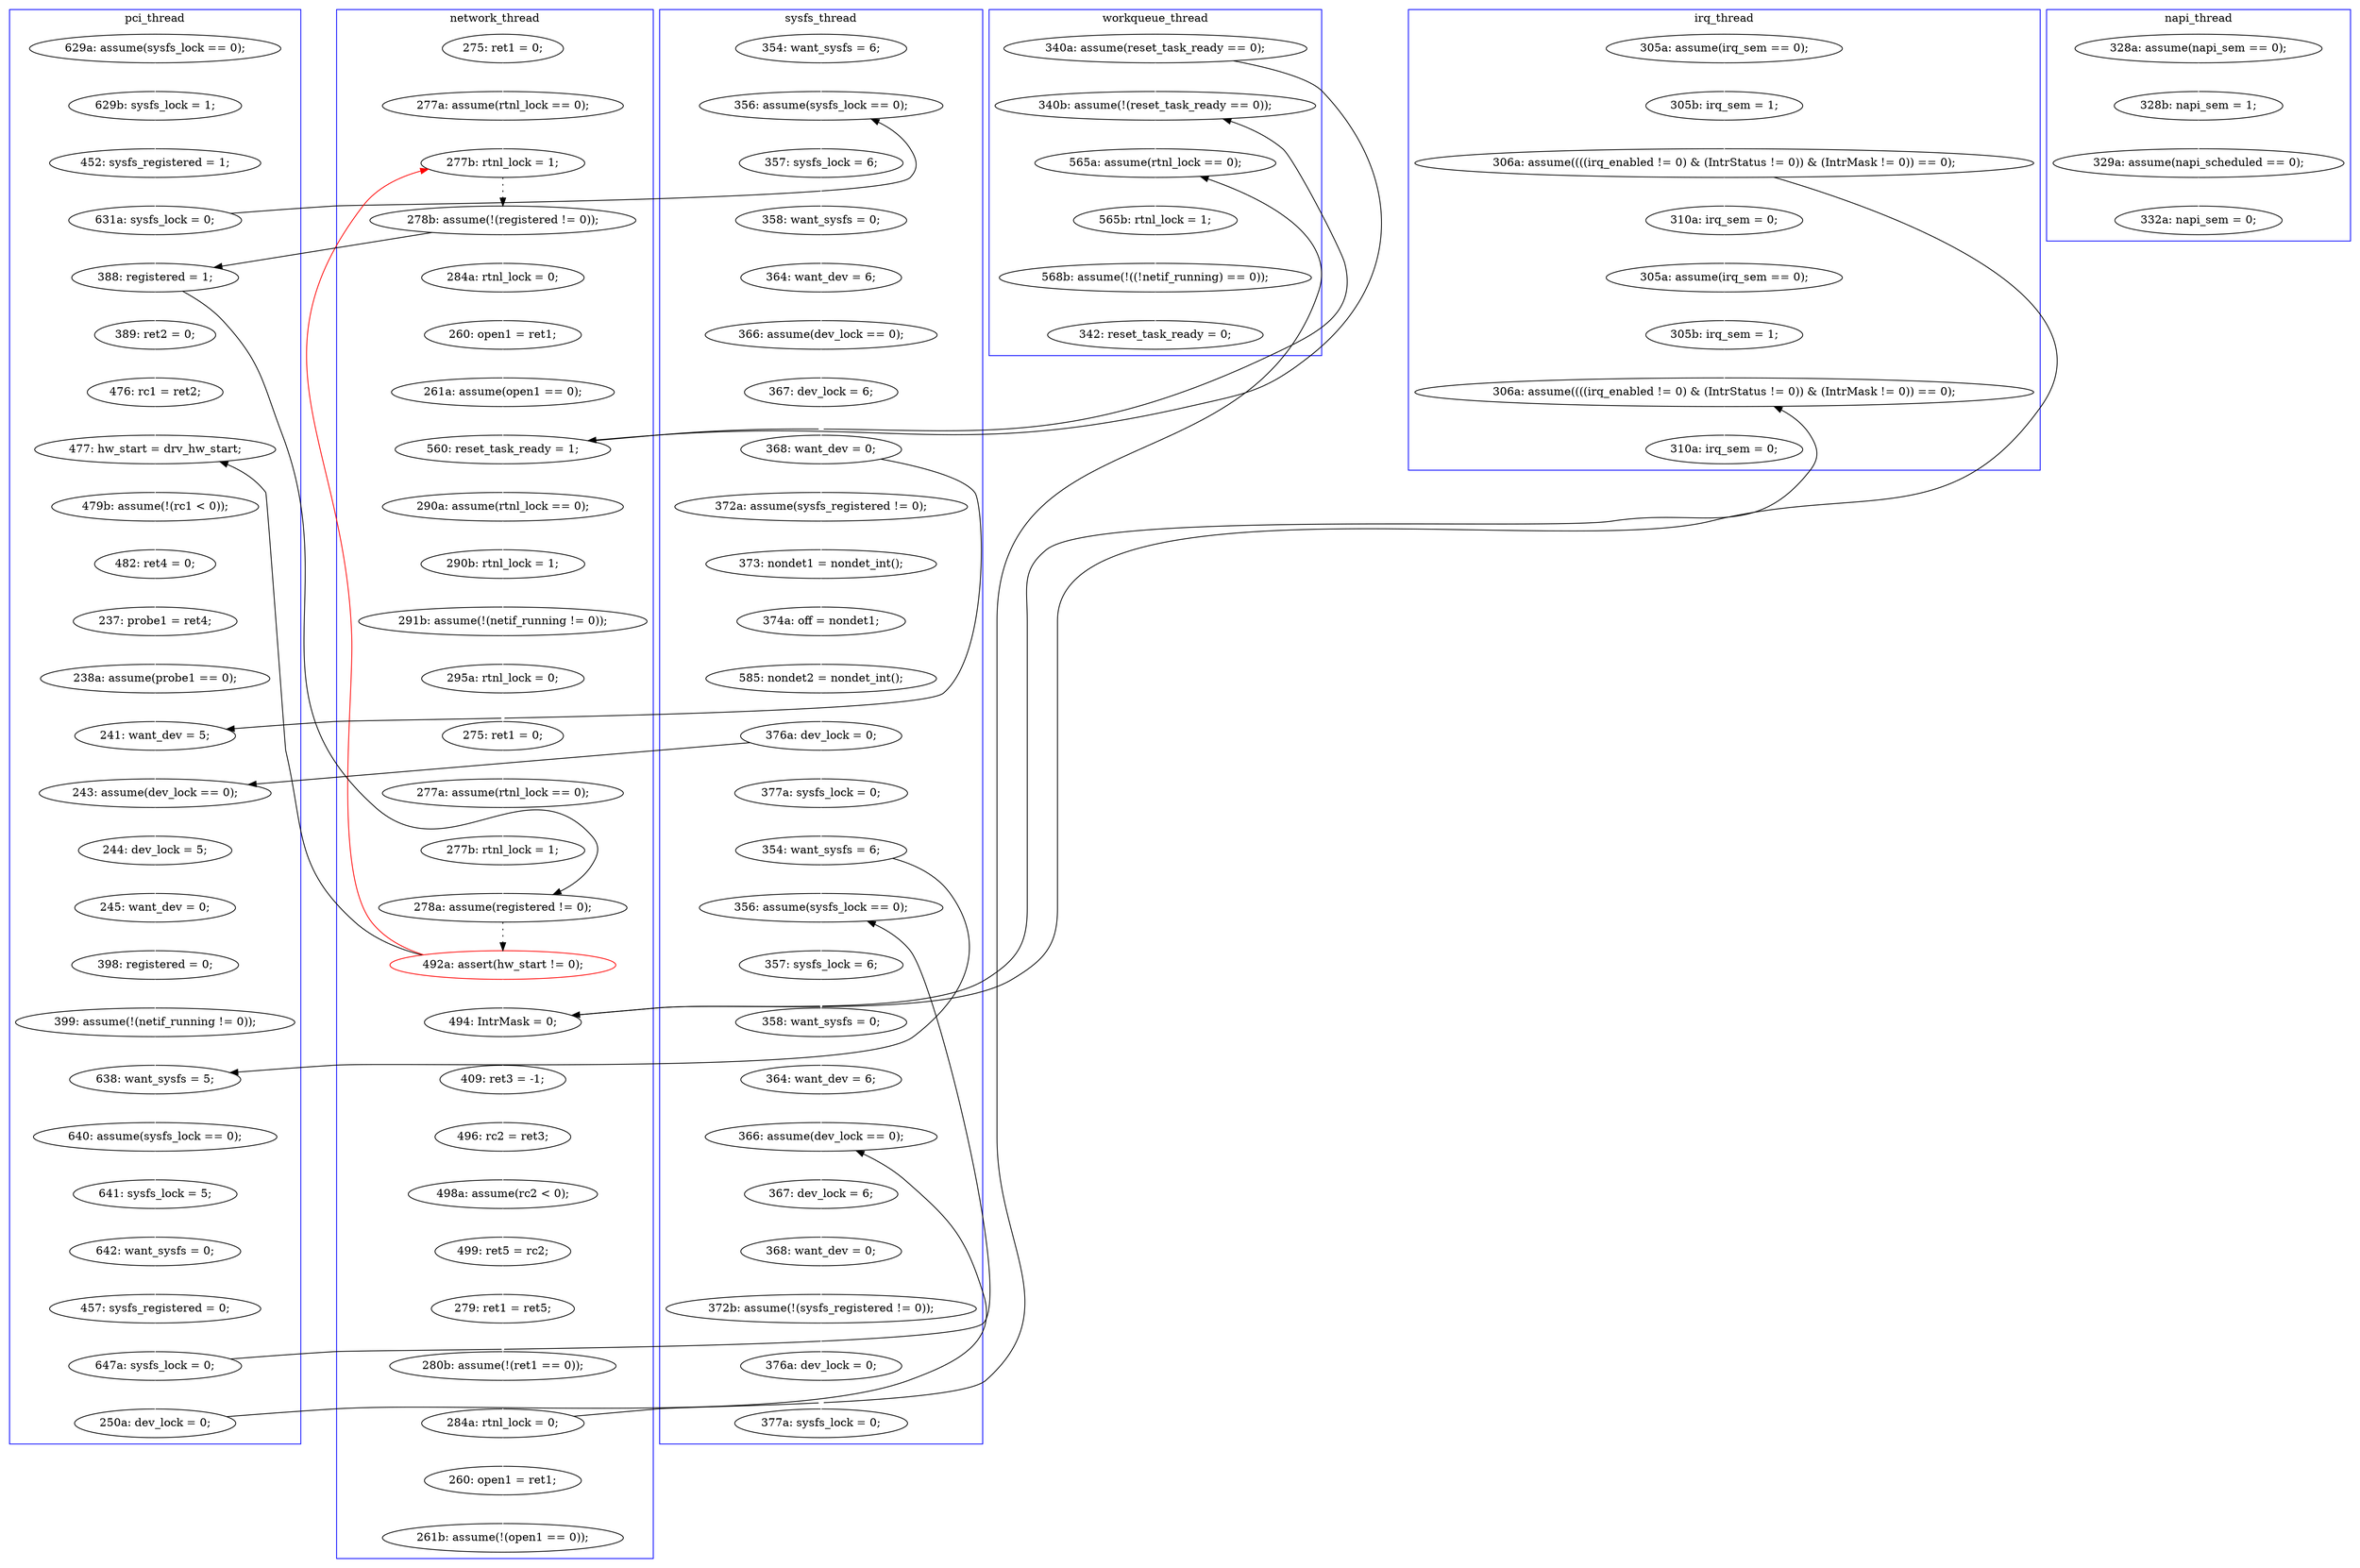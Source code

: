 digraph Counterexample {
	204 -> 205 [color = white, style = solid]
	163 -> 221 [color = white, style = solid]
	82 -> 83 [color = black, style = solid, constraint = false]
	108 -> 109 [color = white, style = solid]
	49 -> 52 [color = white, style = solid]
	211 -> 213 [color = white, style = solid]
	66 -> 71 [color = white, style = solid]
	193 -> 194 [color = white, style = solid]
	162 -> 217 [color = white, style = solid]
	188 -> 190 [color = white, style = solid]
	156 -> 168 [color = white, style = solid]
	103 -> 108 [color = black, style = dotted]
	95 -> 98 [color = white, style = solid]
	60 -> 65 [color = white, style = solid]
	127 -> 135 [color = white, style = solid]
	42 -> 208 [color = white, style = solid]
	133 -> 134 [color = white, style = solid]
	128 -> 131 [color = white, style = solid]
	120 -> 121 [color = white, style = solid]
	164 -> 168 [color = black, style = solid, constraint = false]
	154 -> 156 [color = white, style = solid]
	135 -> 140 [color = black, style = solid, constraint = false]
	138 -> 143 [color = white, style = solid]
	159 -> 160 [color = white, style = solid]
	108 -> 32 [color = red, style = solid, constraint = false]
	54 -> 130 [color = white, style = solid]
	85 -> 88 [color = white, style = solid]
	192 -> 193 [color = white, style = solid]
	99 -> 103 [color = white, style = solid]
	42 -> 109 [color = black, style = solid, constraint = false]
	160 -> 162 [color = white, style = solid]
	150 -> 164 [color = white, style = solid]
	32 -> 35 [color = black, style = dotted]
	114 -> 115 [color = white, style = solid]
	70 -> 77 [color = white, style = solid]
	88 -> 120 [color = white, style = solid]
	130 -> 140 [color = white, style = solid]
	185 -> 188 [color = white, style = solid]
	108 -> 131 [color = black, style = solid, constraint = false]
	109 -> 213 [color = black, style = solid, constraint = false]
	213 -> 237 [color = white, style = solid]
	35 -> 96 [color = black, style = solid, constraint = false]
	83 -> 84 [color = white, style = solid]
	205 -> 216 [color = white, style = solid]
	143 -> 150 [color = white, style = solid]
	65 -> 66 [color = white, style = solid]
	98 -> 99 [color = white, style = solid]
	82 -> 96 [color = white, style = solid]
	35 -> 45 [color = white, style = solid]
	40 -> 42 [color = white, style = solid]
	96 -> 97 [color = white, style = solid]
	151 -> 154 [color = white, style = solid]
	170 -> 177 [color = white, style = solid]
	167 -> 191 [color = white, style = solid]
	141 -> 163 [color = white, style = solid]
	118 -> 119 [color = white, style = solid]
	115 -> 118 [color = white, style = solid]
	122 -> 156 [color = black, style = solid, constraint = false]
	191 -> 192 [color = white, style = solid]
	169 -> 170 [color = white, style = solid]
	74 -> 83 [color = white, style = solid]
	137 -> 138 [color = white, style = solid]
	122 -> 137 [color = white, style = solid]
	52 -> 60 [color = white, style = solid]
	31 -> 32 [color = white, style = solid]
	177 -> 178 [color = white, style = solid]
	145 -> 148 [color = white, style = solid]
	131 -> 133 [color = white, style = solid]
	216 -> 227 [color = white, style = solid]
	84 -> 85 [color = white, style = solid]
	109 -> 114 [color = white, style = solid]
	178 -> 182 [color = white, style = solid]
	194 -> 203 [color = white, style = solid]
	184 -> 185 [color = white, style = solid]
	164 -> 165 [color = white, style = solid]
	45 -> 49 [color = white, style = solid]
	190 -> 191 [color = black, style = solid, constraint = false]
	182 -> 183 [color = white, style = solid]
	134 -> 151 [color = white, style = solid]
	54 -> 60 [color = black, style = solid, constraint = false]
	135 -> 145 [color = white, style = solid]
	202 -> 203 [color = black, style = solid, constraint = false]
	121 -> 122 [color = white, style = solid]
	167 -> 182 [color = black, style = solid, constraint = false]
	140 -> 141 [color = white, style = solid]
	208 -> 210 [color = white, style = solid]
	97 -> 128 [color = white, style = solid]
	77 -> 82 [color = white, style = solid]
	71 -> 78 [color = white, style = solid]
	96 -> 103 [color = black, style = solid, constraint = false]
	168 -> 169 [color = white, style = solid]
	27 -> 31 [color = white, style = solid]
	39 -> 40 [color = white, style = solid]
	78 -> 95 [color = white, style = solid]
	183 -> 184 [color = white, style = solid]
	165 -> 167 [color = white, style = solid]
	124 -> 127 [color = white, style = solid]
	69 -> 70 [color = white, style = solid]
	227 -> 228 [color = white, style = solid]
	210 -> 211 [color = white, style = solid]
	60 -> 130 [color = black, style = solid, constraint = false]
	190 -> 202 [color = white, style = solid]
	119 -> 124 [color = white, style = solid]
	203 -> 204 [color = white, style = solid]
	subgraph cluster4 {
		label = napi_thread
		color = blue
		159  [label = "328a: assume(napi_sem == 0);"]
		160  [label = "328b: napi_sem = 1;"]
		162  [label = "329a: assume(napi_scheduled == 0);"]
		217  [label = "332a: napi_sem = 0;"]
	}
	subgraph cluster5 {
		label = workqueue_thread
		color = blue
		130  [label = "340b: assume(!(reset_task_ready == 0));"]
		140  [label = "565a: assume(rtnl_lock == 0);"]
		54  [label = "340a: assume(reset_task_ready == 0);"]
		141  [label = "565b: rtnl_lock = 1;"]
		163  [label = "568b: assume(!((!netif_running) == 0));"]
		221  [label = "342: reset_task_ready = 0;"]
	}
	subgraph cluster3 {
		label = irq_thread
		color = blue
		213  [label = "306a: assume((((irq_enabled != 0) & (IntrStatus != 0)) & (IntrMask != 0)) == 0);"]
		40  [label = "305b: irq_sem = 1;"]
		208  [label = "310a: irq_sem = 0;"]
		237  [label = "310a: irq_sem = 0;"]
		39  [label = "305a: assume(irq_sem == 0);"]
		211  [label = "305b: irq_sem = 1;"]
		42  [label = "306a: assume((((irq_enabled != 0) & (IntrStatus != 0)) & (IntrMask != 0)) == 0);"]
		210  [label = "305a: assume(irq_sem == 0);"]
	}
	subgraph cluster2 {
		label = network_thread
		color = blue
		109  [label = "494: IntrMask = 0;"]
		78  [label = "295a: rtnl_lock = 0;"]
		127  [label = "280b: assume(!(ret1 == 0));"]
		115  [label = "496: rc2 = ret3;"]
		148  [label = "261b: assume(!(open1 == 0));"]
		118  [label = "498a: assume(rc2 < 0);"]
		124  [label = "279: ret1 = ret5;"]
		135  [label = "284a: rtnl_lock = 0;"]
		31  [label = "277a: assume(rtnl_lock == 0);"]
		66  [label = "290b: rtnl_lock = 1;"]
		99  [label = "277b: rtnl_lock = 1;"]
		95  [label = "275: ret1 = 0;"]
		60  [label = "560: reset_task_ready = 1;"]
		32  [label = "277b: rtnl_lock = 1;"]
		103  [label = "278a: assume(registered != 0);"]
		45  [label = "284a: rtnl_lock = 0;"]
		71  [label = "291b: assume(!(netif_running != 0));"]
		108  [label = "492a: assert(hw_start != 0);", color = red]
		119  [label = "499: ret5 = rc2;"]
		35  [label = "278b: assume(!(registered != 0));"]
		27  [label = "275: ret1 = 0;"]
		65  [label = "290a: assume(rtnl_lock == 0);"]
		145  [label = "260: open1 = ret1;"]
		98  [label = "277a: assume(rtnl_lock == 0);"]
		49  [label = "260: open1 = ret1;"]
		114  [label = "409: ret3 = -1;"]
		52  [label = "261a: assume(open1 == 0);"]
	}
	subgraph cluster6 {
		label = sysfs_thread
		color = blue
		150  [label = "585: nondet2 = nondet_int();"]
		137  [label = "372a: assume(sysfs_registered != 0);"]
		167  [label = "354: want_sysfs = 6;"]
		191  [label = "356: assume(sysfs_lock == 0);"]
		121  [label = "367: dev_lock = 6;"]
		165  [label = "377a: sysfs_lock = 0;"]
		88  [label = "364: want_dev = 6;"]
		193  [label = "358: want_sysfs = 0;"]
		192  [label = "357: sysfs_lock = 6;"]
		216  [label = "372b: assume(!(sysfs_registered != 0));"]
		83  [label = "356: assume(sysfs_lock == 0);"]
		227  [label = "376a: dev_lock = 0;"]
		84  [label = "357: sysfs_lock = 6;"]
		120  [label = "366: assume(dev_lock == 0);"]
		143  [label = "374a: off = nondet1;"]
		85  [label = "358: want_sysfs = 0;"]
		74  [label = "354: want_sysfs = 6;"]
		194  [label = "364: want_dev = 6;"]
		164  [label = "376a: dev_lock = 0;"]
		203  [label = "366: assume(dev_lock == 0);"]
		138  [label = "373: nondet1 = nondet_int();"]
		205  [label = "368: want_dev = 0;"]
		204  [label = "367: dev_lock = 6;"]
		122  [label = "368: want_dev = 0;"]
		228  [label = "377a: sysfs_lock = 0;"]
	}
	subgraph cluster1 {
		label = pci_thread
		color = blue
		69  [label = "629a: assume(sysfs_lock == 0);"]
		128  [label = "476: rc1 = ret2;"]
		184  [label = "641: sysfs_lock = 5;"]
		202  [label = "250a: dev_lock = 0;"]
		131  [label = "477: hw_start = drv_hw_start;"]
		96  [label = "388: registered = 1;"]
		170  [label = "245: want_dev = 0;"]
		70  [label = "629b: sysfs_lock = 1;"]
		183  [label = "640: assume(sysfs_lock == 0);"]
		188  [label = "457: sysfs_registered = 0;"]
		190  [label = "647a: sysfs_lock = 0;"]
		178  [label = "399: assume(!(netif_running != 0));"]
		185  [label = "642: want_sysfs = 0;"]
		156  [label = "241: want_dev = 5;"]
		169  [label = "244: dev_lock = 5;"]
		154  [label = "238a: assume(probe1 == 0);"]
		77  [label = "452: sysfs_registered = 1;"]
		151  [label = "237: probe1 = ret4;"]
		134  [label = "482: ret4 = 0;"]
		133  [label = "479b: assume(!(rc1 < 0));"]
		182  [label = "638: want_sysfs = 5;"]
		82  [label = "631a: sysfs_lock = 0;"]
		177  [label = "398: registered = 0;"]
		97  [label = "389: ret2 = 0;"]
		168  [label = "243: assume(dev_lock == 0);"]
	}
}